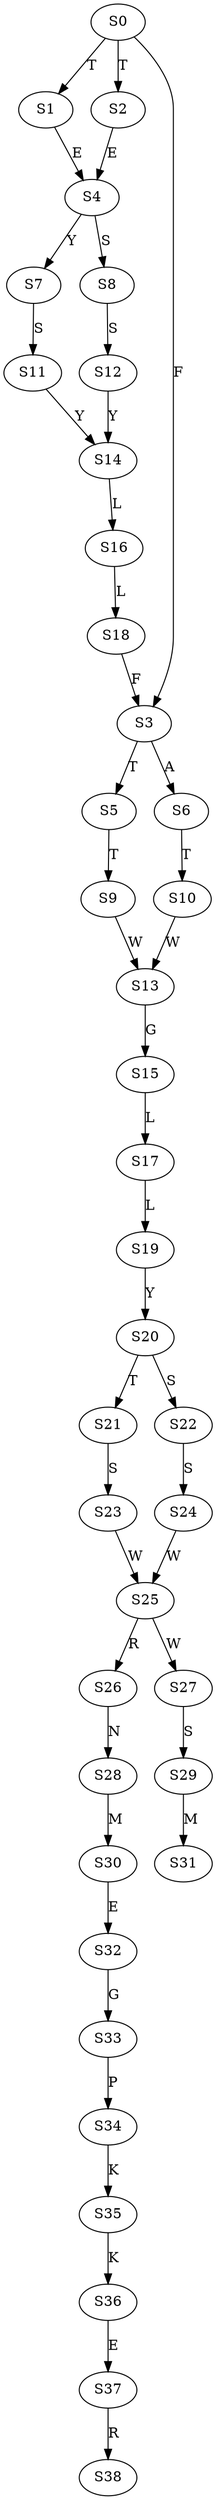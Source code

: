 strict digraph  {
	S0 -> S1 [ label = T ];
	S0 -> S2 [ label = T ];
	S0 -> S3 [ label = F ];
	S1 -> S4 [ label = E ];
	S2 -> S4 [ label = E ];
	S3 -> S5 [ label = T ];
	S3 -> S6 [ label = A ];
	S4 -> S7 [ label = Y ];
	S4 -> S8 [ label = S ];
	S5 -> S9 [ label = T ];
	S6 -> S10 [ label = T ];
	S7 -> S11 [ label = S ];
	S8 -> S12 [ label = S ];
	S9 -> S13 [ label = W ];
	S10 -> S13 [ label = W ];
	S11 -> S14 [ label = Y ];
	S12 -> S14 [ label = Y ];
	S13 -> S15 [ label = G ];
	S14 -> S16 [ label = L ];
	S15 -> S17 [ label = L ];
	S16 -> S18 [ label = L ];
	S17 -> S19 [ label = L ];
	S18 -> S3 [ label = F ];
	S19 -> S20 [ label = Y ];
	S20 -> S21 [ label = T ];
	S20 -> S22 [ label = S ];
	S21 -> S23 [ label = S ];
	S22 -> S24 [ label = S ];
	S23 -> S25 [ label = W ];
	S24 -> S25 [ label = W ];
	S25 -> S26 [ label = R ];
	S25 -> S27 [ label = W ];
	S26 -> S28 [ label = N ];
	S27 -> S29 [ label = S ];
	S28 -> S30 [ label = M ];
	S29 -> S31 [ label = M ];
	S30 -> S32 [ label = E ];
	S32 -> S33 [ label = G ];
	S33 -> S34 [ label = P ];
	S34 -> S35 [ label = K ];
	S35 -> S36 [ label = K ];
	S36 -> S37 [ label = E ];
	S37 -> S38 [ label = R ];
}
